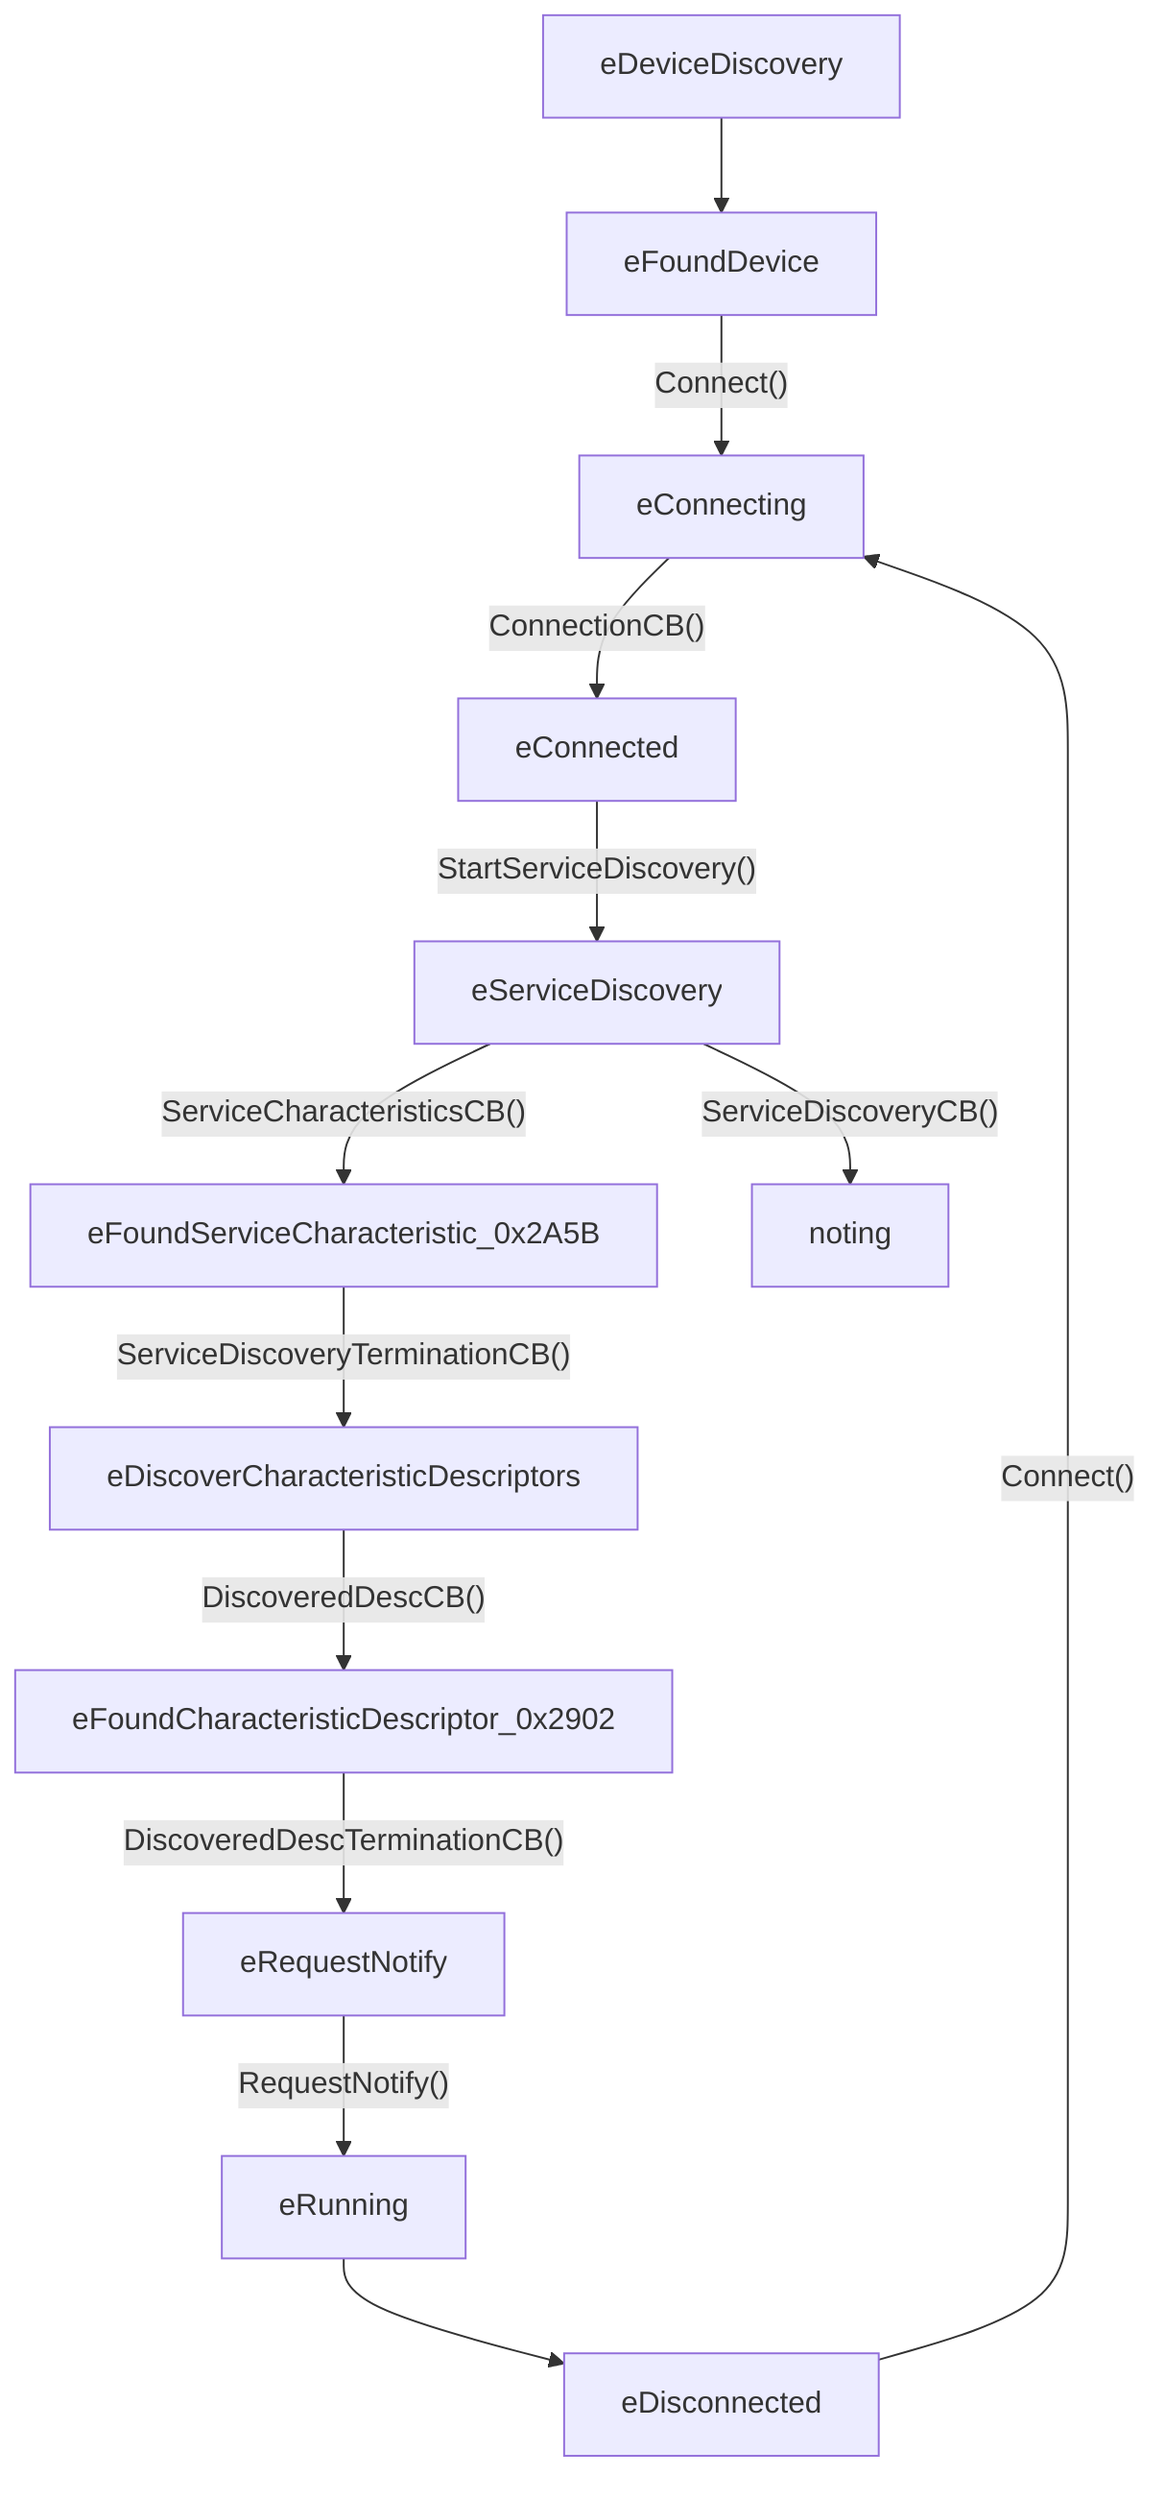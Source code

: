 graph TD
   	eDeviceDiscovery -->eFoundDevice
    eFoundDevice--"Connect()"-->eConnecting
    eConnecting--"ConnectionCB()"-->eConnected
    eConnected--"StartServiceDiscovery()"-->eServiceDiscovery
    eServiceDiscovery--"ServiceCharacteristicsCB()"-->eFoundServiceCharacteristic_0x2A5B
    eServiceDiscovery--"ServiceDiscoveryCB()"-->noting
    eFoundServiceCharacteristic_0x2A5B--"ServiceDiscoveryTerminationCB()"-->eDiscoverCharacteristicDescriptors
    eDiscoverCharacteristicDescriptors--"DiscoveredDescCB()"-->eFoundCharacteristicDescriptor_0x2902
    eFoundCharacteristicDescriptor_0x2902--"DiscoveredDescTerminationCB()"-->eRequestNotify
    eRequestNotify--"RequestNotify()"-->eRunning
    eDisconnected--"Connect()"-->eConnecting
    eRunning-->eDisconnected